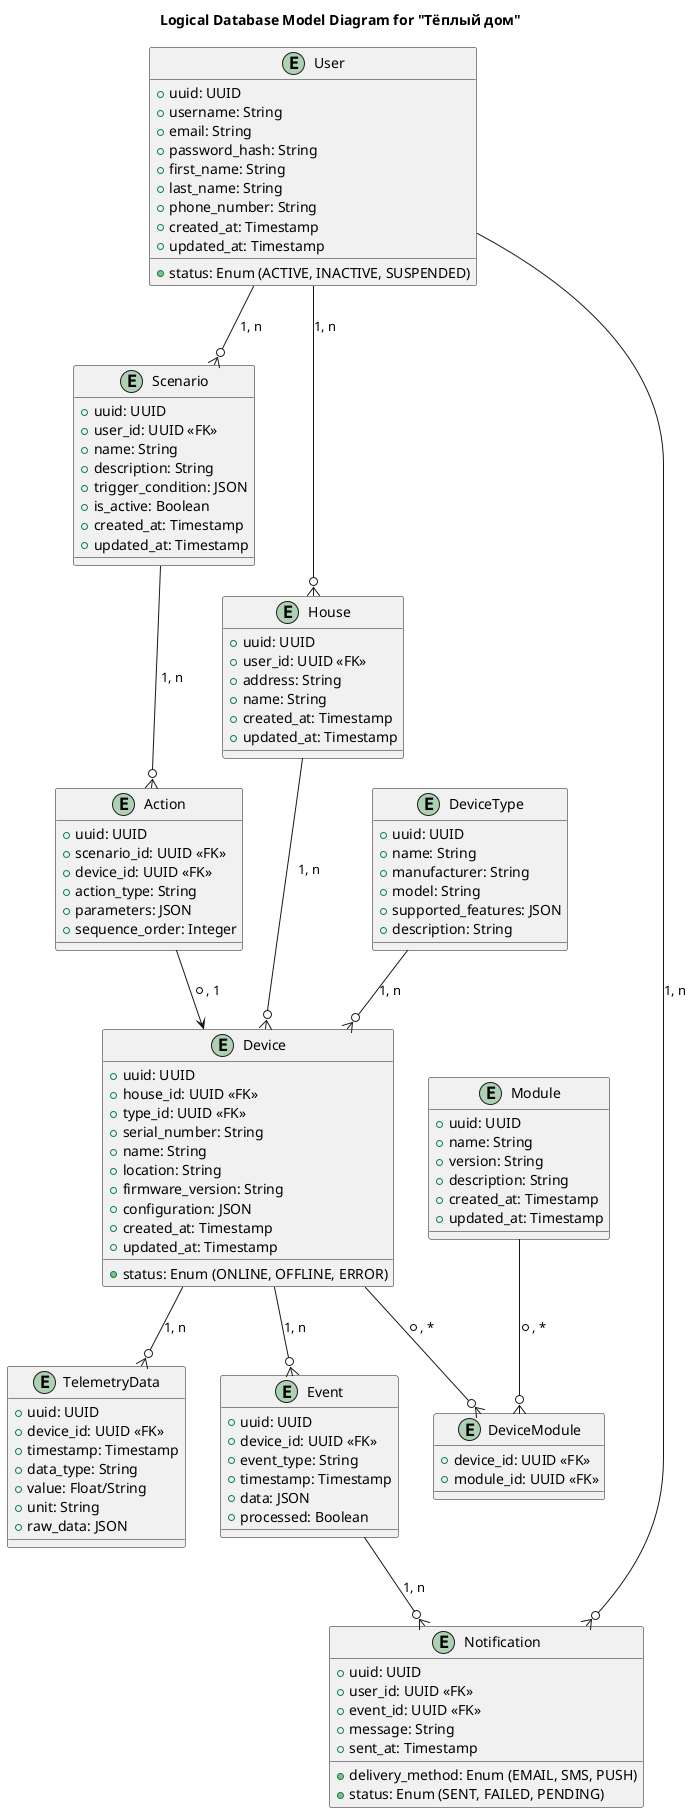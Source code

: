 @startuml
title Logical Database Model Diagram for "Тёплый дом"
' Логическая модель базы данных для ключевых сущностей системы «Тёплый дом»

top to bottom direction

entity User {
  +uuid: UUID
  +username: String
  +email: String
  +password_hash: String
  +first_name: String
  +last_name: String
  +phone_number: String
  +created_at: Timestamp
  +updated_at: Timestamp
  +status: Enum (ACTIVE, INACTIVE, SUSPENDED)
}

entity House {
  +uuid: UUID
  +user_id: UUID <<FK>>
  +address: String
  +name: String
  +created_at: Timestamp
  +updated_at: Timestamp
}

entity Device {
  +uuid: UUID
  +house_id: UUID <<FK>>
  +type_id: UUID <<FK>>
  +serial_number: String
  +name: String
  +location: String
  +status: Enum (ONLINE, OFFLINE, ERROR)
  +firmware_version: String
  +configuration: JSON
  +created_at: Timestamp
  +updated_at: Timestamp
}

entity DeviceType {
  +uuid: UUID
  +name: String
  +manufacturer: String
  +model: String
  +supported_features: JSON
  +description: String
}

entity Module {
  +uuid: UUID
  +name: String
  +version: String
  +description: String
  +created_at: Timestamp
  +updated_at: Timestamp
}

entity TelemetryData {
  +uuid: UUID
  +device_id: UUID <<FK>>
  +timestamp: Timestamp
  +data_type: String
  +value: Float/String
  +unit: String
  +raw_data: JSON
}

entity Scenario {
  +uuid: UUID
  +user_id: UUID <<FK>>
  +name: String
  +description: String
  +trigger_condition: JSON
  +is_active: Boolean
  +created_at: Timestamp
  +updated_at: Timestamp
}

entity Action {
  +uuid: UUID
  +scenario_id: UUID <<FK>>
  +device_id: UUID <<FK>>
  +action_type: String
  +parameters: JSON
  +sequence_order: Integer
}

entity Event {
  +uuid: UUID
  +device_id: UUID <<FK>>
  +event_type: String
  +timestamp: Timestamp
  +data: JSON
  +processed: Boolean
}

entity Notification {
  +uuid: UUID
  +user_id: UUID <<FK>>
  +event_id: UUID <<FK>>
  +message: String
  +sent_at: Timestamp
  +delivery_method: Enum (EMAIL, SMS, PUSH)
  +status: Enum (SENT, FAILED, PENDING)
}

entity DeviceModule {
  +device_id: UUID <<FK>>
  +module_id: UUID <<FK>>
}

' Определение связей между сущностями
User --o{ House : "1, n"
House --o{ Device : "1, n"
DeviceType --o{ Device : "1, n"
Device --o{ TelemetryData : "1, n"
User --o{ Scenario : "1, n"
Scenario --o{ Action : "1, n"
Action --> Device : "*, 1"
Device --o{ Event : "1, n"
Event --o{ Notification : "1, n"
User --o{ Notification : "1, n"
Device --o{ DeviceModule : "*, *"
Module --o{ DeviceModule : "*, *"

@enduml